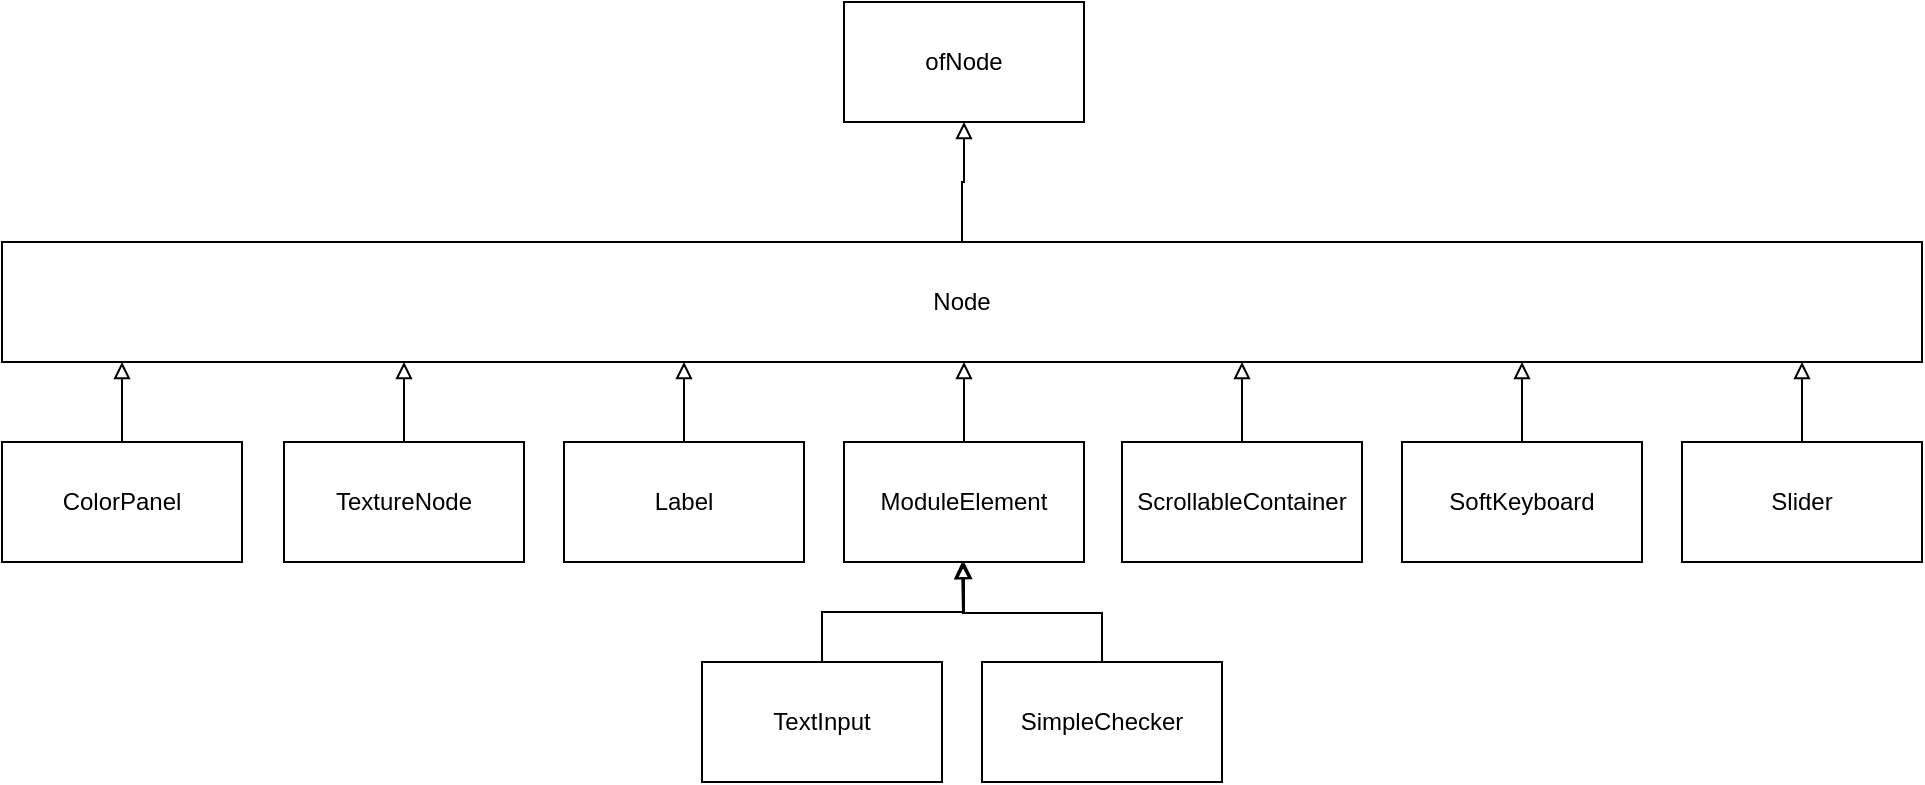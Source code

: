 <mxfile version="13.6.9"><diagram id="be4Yalyn5d9W6AmkbnY-" name="Page-1"><mxGraphModel dx="2062" dy="1123" grid="1" gridSize="10" guides="1" tooltips="1" connect="1" arrows="1" fold="1" page="1" pageScale="1" pageWidth="827" pageHeight="1169" math="0" shadow="0"><root><mxCell id="0"/><mxCell id="1" parent="0"/><mxCell id="YJgMNdtUIoDiBaj11zdE-3" value="" style="edgeStyle=orthogonalEdgeStyle;rounded=0;orthogonalLoop=1;jettySize=auto;html=1;endArrow=none;endFill=0;startArrow=block;startFill=0;" edge="1" parent="1" source="YJgMNdtUIoDiBaj11zdE-1" target="YJgMNdtUIoDiBaj11zdE-2"><mxGeometry relative="1" as="geometry"/></mxCell><mxCell id="YJgMNdtUIoDiBaj11zdE-1" value="ofNode" style="rounded=0;whiteSpace=wrap;html=1;" vertex="1" parent="1"><mxGeometry x="421" y="100" width="120" height="60" as="geometry"/></mxCell><mxCell id="YJgMNdtUIoDiBaj11zdE-2" value="Node" style="whiteSpace=wrap;html=1;rounded=0;" vertex="1" parent="1"><mxGeometry y="220" width="960" height="60" as="geometry"/></mxCell><mxCell id="YJgMNdtUIoDiBaj11zdE-5" value="" style="edgeStyle=orthogonalEdgeStyle;rounded=0;orthogonalLoop=1;jettySize=auto;html=1;startArrow=none;startFill=0;endArrow=block;endFill=0;" edge="1" parent="1" source="YJgMNdtUIoDiBaj11zdE-4" target="YJgMNdtUIoDiBaj11zdE-2"><mxGeometry relative="1" as="geometry"><Array as="points"><mxPoint x="60" y="290"/><mxPoint x="60" y="290"/></Array></mxGeometry></mxCell><mxCell id="YJgMNdtUIoDiBaj11zdE-4" value="ColorPanel" style="rounded=0;whiteSpace=wrap;html=1;" vertex="1" parent="1"><mxGeometry y="320" width="120" height="60" as="geometry"/></mxCell><mxCell id="YJgMNdtUIoDiBaj11zdE-6" value="" style="edgeStyle=orthogonalEdgeStyle;rounded=0;orthogonalLoop=1;jettySize=auto;html=1;startArrow=none;startFill=0;endArrow=block;endFill=0;" edge="1" parent="1" source="YJgMNdtUIoDiBaj11zdE-7"><mxGeometry relative="1" as="geometry"><mxPoint x="201" y="280" as="targetPoint"/><Array as="points"><mxPoint x="201" y="290"/><mxPoint x="201" y="290"/></Array></mxGeometry></mxCell><mxCell id="YJgMNdtUIoDiBaj11zdE-7" value="TextureNode" style="rounded=0;whiteSpace=wrap;html=1;" vertex="1" parent="1"><mxGeometry x="141" y="320" width="120" height="60" as="geometry"/></mxCell><mxCell id="YJgMNdtUIoDiBaj11zdE-8" value="" style="edgeStyle=orthogonalEdgeStyle;rounded=0;orthogonalLoop=1;jettySize=auto;html=1;startArrow=none;startFill=0;endArrow=block;endFill=0;" edge="1" parent="1" source="YJgMNdtUIoDiBaj11zdE-9"><mxGeometry relative="1" as="geometry"><mxPoint x="341" y="280" as="targetPoint"/><Array as="points"><mxPoint x="341" y="290"/><mxPoint x="341" y="290"/></Array></mxGeometry></mxCell><mxCell id="YJgMNdtUIoDiBaj11zdE-9" value="Label" style="rounded=0;whiteSpace=wrap;html=1;" vertex="1" parent="1"><mxGeometry x="281" y="320" width="120" height="60" as="geometry"/></mxCell><mxCell id="YJgMNdtUIoDiBaj11zdE-10" value="" style="edgeStyle=orthogonalEdgeStyle;rounded=0;orthogonalLoop=1;jettySize=auto;html=1;startArrow=none;startFill=0;endArrow=block;endFill=0;" edge="1" parent="1" source="YJgMNdtUIoDiBaj11zdE-11"><mxGeometry relative="1" as="geometry"><mxPoint x="481" y="280" as="targetPoint"/><Array as="points"><mxPoint x="481" y="290"/><mxPoint x="481" y="290"/></Array></mxGeometry></mxCell><mxCell id="YJgMNdtUIoDiBaj11zdE-11" value="ModuleElement" style="rounded=0;whiteSpace=wrap;html=1;" vertex="1" parent="1"><mxGeometry x="421" y="320" width="120" height="60" as="geometry"/></mxCell><mxCell id="YJgMNdtUIoDiBaj11zdE-13" style="edgeStyle=orthogonalEdgeStyle;rounded=0;orthogonalLoop=1;jettySize=auto;html=1;entryX=0.5;entryY=1;entryDx=0;entryDy=0;startArrow=none;startFill=0;endArrow=block;endFill=0;" edge="1" parent="1" source="YJgMNdtUIoDiBaj11zdE-12" target="YJgMNdtUIoDiBaj11zdE-11"><mxGeometry relative="1" as="geometry"/></mxCell><mxCell id="YJgMNdtUIoDiBaj11zdE-12" value="TextInput" style="rounded=0;whiteSpace=wrap;html=1;" vertex="1" parent="1"><mxGeometry x="350" y="430" width="120" height="60" as="geometry"/></mxCell><mxCell id="YJgMNdtUIoDiBaj11zdE-15" style="edgeStyle=orthogonalEdgeStyle;rounded=0;orthogonalLoop=1;jettySize=auto;html=1;exitX=0.5;exitY=0;exitDx=0;exitDy=0;startArrow=none;startFill=0;endArrow=block;endFill=0;" edge="1" parent="1" source="YJgMNdtUIoDiBaj11zdE-14"><mxGeometry relative="1" as="geometry"><mxPoint x="480" y="380" as="targetPoint"/></mxGeometry></mxCell><mxCell id="YJgMNdtUIoDiBaj11zdE-14" value="SimpleChecker" style="rounded=0;whiteSpace=wrap;html=1;" vertex="1" parent="1"><mxGeometry x="490" y="430" width="120" height="60" as="geometry"/></mxCell><mxCell id="YJgMNdtUIoDiBaj11zdE-16" value="" style="edgeStyle=orthogonalEdgeStyle;rounded=0;orthogonalLoop=1;jettySize=auto;html=1;startArrow=none;startFill=0;endArrow=block;endFill=0;" edge="1" parent="1" source="YJgMNdtUIoDiBaj11zdE-17"><mxGeometry relative="1" as="geometry"><mxPoint x="620" y="280" as="targetPoint"/><Array as="points"><mxPoint x="620" y="290"/><mxPoint x="620" y="290"/></Array></mxGeometry></mxCell><mxCell id="YJgMNdtUIoDiBaj11zdE-17" value="ScrollableContainer" style="rounded=0;whiteSpace=wrap;html=1;" vertex="1" parent="1"><mxGeometry x="560" y="320" width="120" height="60" as="geometry"/></mxCell><mxCell id="YJgMNdtUIoDiBaj11zdE-18" value="" style="edgeStyle=orthogonalEdgeStyle;rounded=0;orthogonalLoop=1;jettySize=auto;html=1;startArrow=none;startFill=0;endArrow=block;endFill=0;" edge="1" parent="1" source="YJgMNdtUIoDiBaj11zdE-19"><mxGeometry relative="1" as="geometry"><mxPoint x="760" y="280" as="targetPoint"/><Array as="points"><mxPoint x="760" y="290"/><mxPoint x="760" y="290"/></Array></mxGeometry></mxCell><mxCell id="YJgMNdtUIoDiBaj11zdE-19" value="SoftKeyboard" style="rounded=0;whiteSpace=wrap;html=1;" vertex="1" parent="1"><mxGeometry x="700" y="320" width="120" height="60" as="geometry"/></mxCell><mxCell id="YJgMNdtUIoDiBaj11zdE-20" value="" style="edgeStyle=orthogonalEdgeStyle;rounded=0;orthogonalLoop=1;jettySize=auto;html=1;startArrow=none;startFill=0;endArrow=block;endFill=0;" edge="1" parent="1" source="YJgMNdtUIoDiBaj11zdE-21"><mxGeometry relative="1" as="geometry"><mxPoint x="900" y="280" as="targetPoint"/><Array as="points"><mxPoint x="900" y="290"/><mxPoint x="900" y="290"/></Array></mxGeometry></mxCell><mxCell id="YJgMNdtUIoDiBaj11zdE-21" value="Slider" style="rounded=0;whiteSpace=wrap;html=1;" vertex="1" parent="1"><mxGeometry x="840" y="320" width="120" height="60" as="geometry"/></mxCell></root></mxGraphModel></diagram></mxfile>